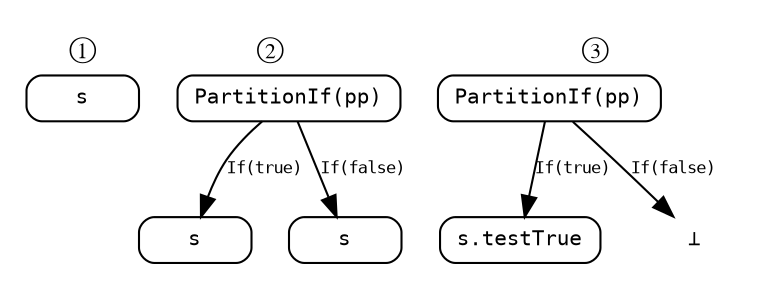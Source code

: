 digraph PartitionIf {
	margin=0.01;
	fontsize=14.0;

	node [fontsize=10.0, height=0.3, shape=record, style=rounded, fontname="Monospace"];
	edge [fontsize=8.0, fontname="Monospace"];
	
	subgraph cluster_initial {
		label="①";
		color=white;

		i0 [label="s"];
	}

	subgraph cluster_applied {
		label="②";
		color=white;

		a0 -> a1 [label="If(true)"];
		a0 -> a2 [label="If(false)"];

		a0 [label="PartitionIf(pp)"];
		a1 [label="s"];
		a2 [label="s"];
	}

	subgraph cluster_final {
		label="③";
		color=white;

		f0 -> f1 [label="If(true)"];
		f0 -> f2 [label="If(false)"];

		f0 [label="PartitionIf(pp)"];
		f1 [label="s.testTrue"];
		f2 [label="⊥", shape=plaintext];
	}
}
